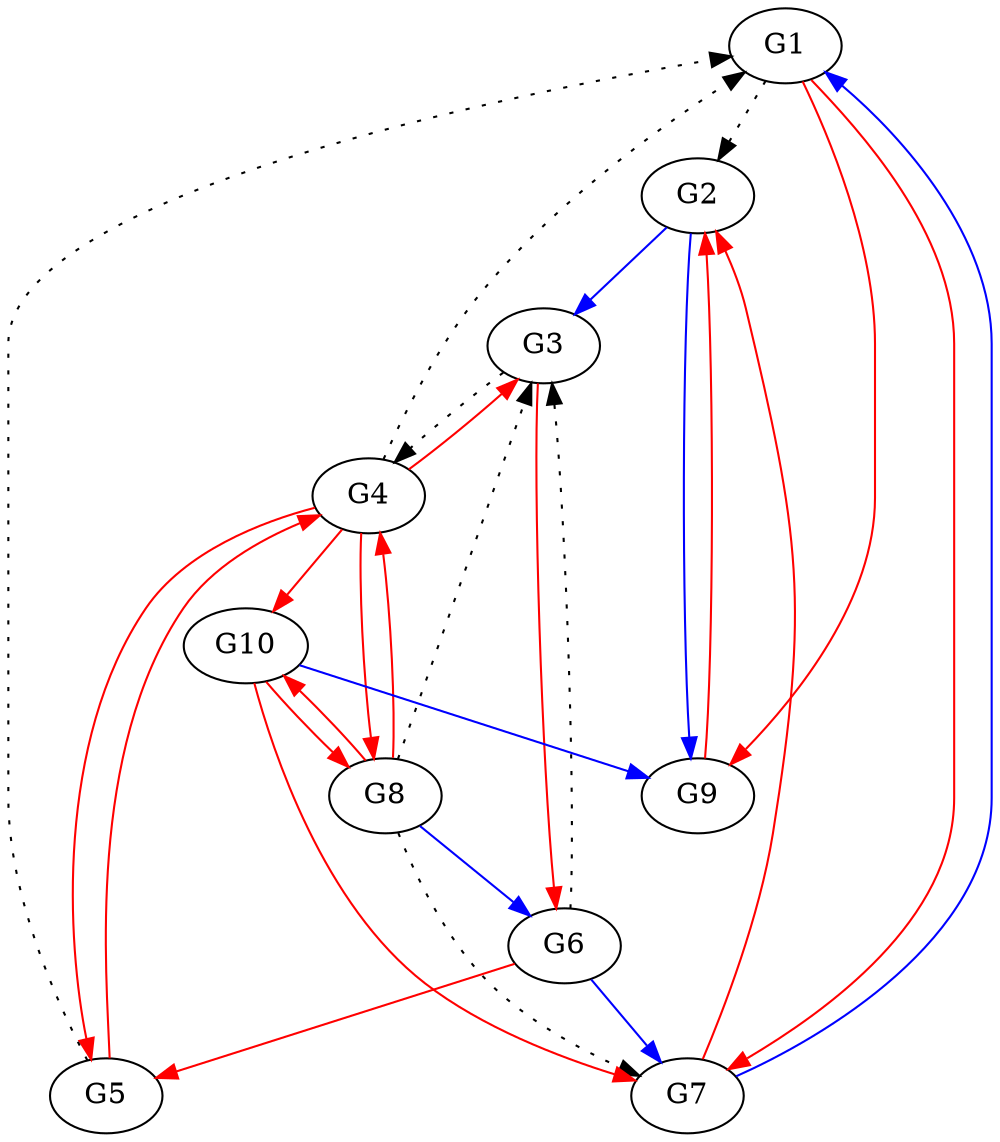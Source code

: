 // Grafos-DREAM4
digraph {
	G1 [label=G1]
	G2 [label=G2]
	G3 [label=G3]
	G4 [label=G4]
	G5 [label=G5]
	G6 [label=G6]
	G7 [label=G7]
	G8 [label=G8]
	G9 [label=G9]
	G10 [label=G10]
	G1 -> G2 [style=dotted]
	G2 -> G3 [color=blue]
	G2 -> G9 [color=blue]
	G3 -> G4 [style=dotted]
	G4 -> G1 [style=dotted]
	G5 -> G1 [style=dotted]
	G6 -> G3 [style=dotted]
	G6 -> G7 [color=blue]
	G7 -> G1 [color=blue]
	G8 -> G3 [style=dotted]
	G8 -> G6 [color=blue]
	G8 -> G7 [style=dotted]
	G10 -> G9 [color=blue]
	G1 -> G7 [color=red]
	G1 -> G9 [color=red]
	G3 -> G6 [color=red]
	G4 -> G3 [color=red]
	G4 -> G5 [color=red]
	G4 -> G8 [color=red]
	G4 -> G10 [color=red]
	G5 -> G4 [color=red]
	G6 -> G5 [color=red]
	G7 -> G2 [color=red]
	G8 -> G4 [color=red]
	G8 -> G10 [color=red]
	G9 -> G2 [color=red]
	G10 -> G7 [color=red]
	G10 -> G8 [color=red]
}
